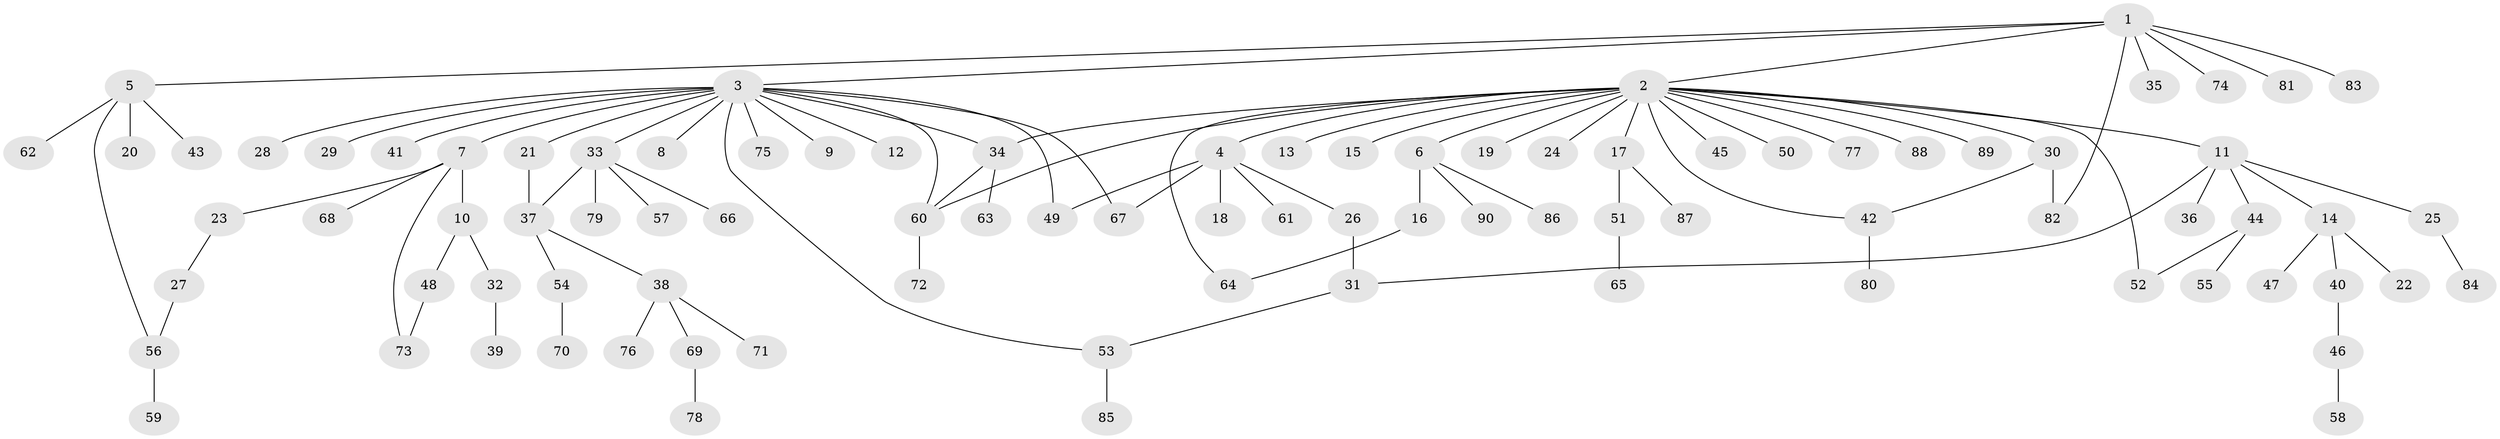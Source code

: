 // Generated by graph-tools (version 1.1) at 2025/14/03/09/25 04:14:30]
// undirected, 90 vertices, 103 edges
graph export_dot {
graph [start="1"]
  node [color=gray90,style=filled];
  1;
  2;
  3;
  4;
  5;
  6;
  7;
  8;
  9;
  10;
  11;
  12;
  13;
  14;
  15;
  16;
  17;
  18;
  19;
  20;
  21;
  22;
  23;
  24;
  25;
  26;
  27;
  28;
  29;
  30;
  31;
  32;
  33;
  34;
  35;
  36;
  37;
  38;
  39;
  40;
  41;
  42;
  43;
  44;
  45;
  46;
  47;
  48;
  49;
  50;
  51;
  52;
  53;
  54;
  55;
  56;
  57;
  58;
  59;
  60;
  61;
  62;
  63;
  64;
  65;
  66;
  67;
  68;
  69;
  70;
  71;
  72;
  73;
  74;
  75;
  76;
  77;
  78;
  79;
  80;
  81;
  82;
  83;
  84;
  85;
  86;
  87;
  88;
  89;
  90;
  1 -- 2;
  1 -- 3;
  1 -- 5;
  1 -- 35;
  1 -- 74;
  1 -- 81;
  1 -- 82;
  1 -- 83;
  2 -- 4;
  2 -- 6;
  2 -- 11;
  2 -- 13;
  2 -- 15;
  2 -- 17;
  2 -- 19;
  2 -- 24;
  2 -- 30;
  2 -- 34;
  2 -- 42;
  2 -- 45;
  2 -- 50;
  2 -- 52;
  2 -- 60;
  2 -- 64;
  2 -- 77;
  2 -- 88;
  2 -- 89;
  3 -- 7;
  3 -- 8;
  3 -- 9;
  3 -- 12;
  3 -- 21;
  3 -- 28;
  3 -- 29;
  3 -- 33;
  3 -- 34;
  3 -- 41;
  3 -- 49;
  3 -- 53;
  3 -- 60;
  3 -- 67;
  3 -- 75;
  4 -- 18;
  4 -- 26;
  4 -- 49;
  4 -- 61;
  4 -- 67;
  5 -- 20;
  5 -- 43;
  5 -- 56;
  5 -- 62;
  6 -- 16;
  6 -- 86;
  6 -- 90;
  7 -- 10;
  7 -- 23;
  7 -- 68;
  7 -- 73;
  10 -- 32;
  10 -- 48;
  11 -- 14;
  11 -- 25;
  11 -- 31;
  11 -- 36;
  11 -- 44;
  14 -- 22;
  14 -- 40;
  14 -- 47;
  16 -- 64;
  17 -- 51;
  17 -- 87;
  21 -- 37;
  23 -- 27;
  25 -- 84;
  26 -- 31;
  27 -- 56;
  30 -- 42;
  30 -- 82;
  31 -- 53;
  32 -- 39;
  33 -- 37;
  33 -- 57;
  33 -- 66;
  33 -- 79;
  34 -- 60;
  34 -- 63;
  37 -- 38;
  37 -- 54;
  38 -- 69;
  38 -- 71;
  38 -- 76;
  40 -- 46;
  42 -- 80;
  44 -- 52;
  44 -- 55;
  46 -- 58;
  48 -- 73;
  51 -- 65;
  53 -- 85;
  54 -- 70;
  56 -- 59;
  60 -- 72;
  69 -- 78;
}
